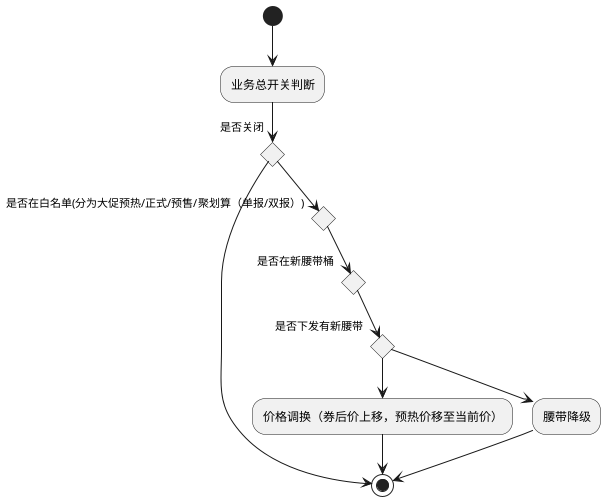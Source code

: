 @startuml
(*)  --> "业务总开关判断"
If "是否关闭" then
-->(*)
else
--> If "是否在白名单(分为大促预热/正式/预售/聚划算（单报/双报）)"  then
 --> If "是否在新腰带桶" then
 If "是否下发有新腰带" then
 --> "价格调换（券后价上移，预热价移至当前价）"
 --> (*)
 else
 --> "腰带降级"
 --> (*)
Endif
Endif
@enduml